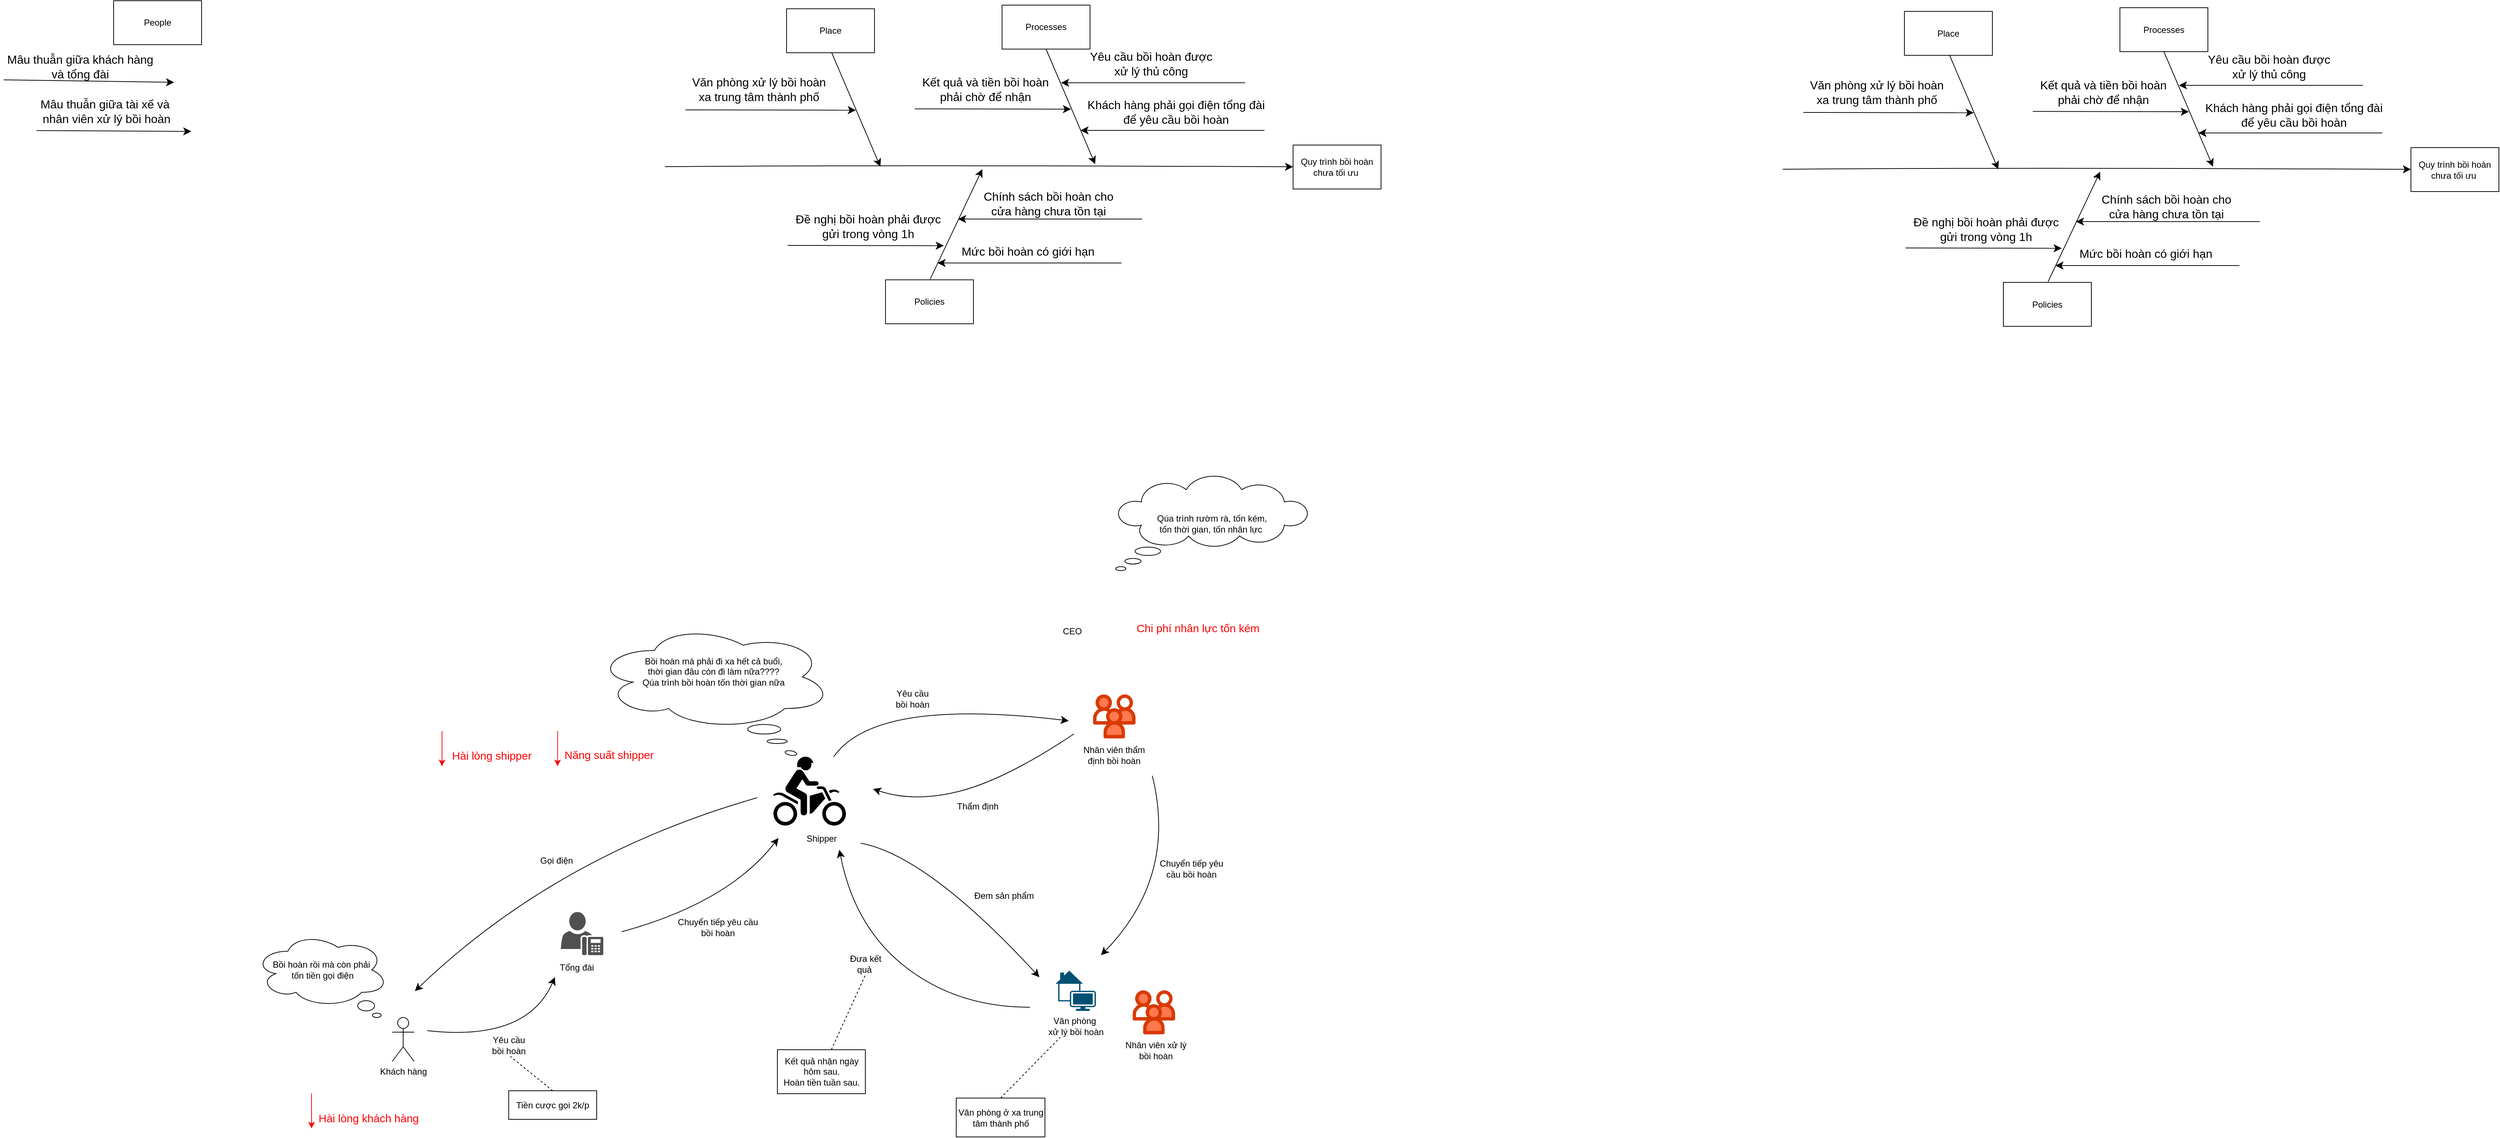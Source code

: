 <mxfile version="26.1.3">
  <diagram name="Page-1" id="skMmWQSyblpexci2RbYU">
    <mxGraphModel dx="3880" dy="1638" grid="0" gridSize="10" guides="1" tooltips="1" connect="1" arrows="1" fold="1" page="0" pageScale="1" pageWidth="850" pageHeight="1100" math="0" shadow="0">
      <root>
        <mxCell id="0" />
        <mxCell id="1" parent="0" />
        <mxCell id="IP3LngXVH1wphO-wjGAb-1" value="Quy trình bồi hoàn chưa tối ưu&amp;nbsp;" style="rounded=0;whiteSpace=wrap;html=1;" parent="1" vertex="1">
          <mxGeometry x="457" y="210" width="120" height="60" as="geometry" />
        </mxCell>
        <mxCell id="IP3LngXVH1wphO-wjGAb-5" value="" style="endArrow=classic;html=1;rounded=0;fontSize=12;startSize=8;endSize=8;curved=1;" parent="1" target="IP3LngXVH1wphO-wjGAb-1" edge="1">
          <mxGeometry width="50" height="50" relative="1" as="geometry">
            <mxPoint x="-400" y="239.528" as="sourcePoint" />
            <mxPoint x="-24" y="104" as="targetPoint" />
            <Array as="points">
              <mxPoint x="-79" y="237" />
            </Array>
          </mxGeometry>
        </mxCell>
        <mxCell id="IP3LngXVH1wphO-wjGAb-7" value="People" style="rounded=0;whiteSpace=wrap;html=1;" parent="1" vertex="1">
          <mxGeometry x="-1152" y="13" width="120" height="60" as="geometry" />
        </mxCell>
        <mxCell id="IP3LngXVH1wphO-wjGAb-8" value="Processes" style="rounded=0;whiteSpace=wrap;html=1;" parent="1" vertex="1">
          <mxGeometry x="60" y="19" width="120" height="60" as="geometry" />
        </mxCell>
        <mxCell id="IP3LngXVH1wphO-wjGAb-10" value="" style="endArrow=classic;html=1;rounded=0;fontSize=12;startSize=8;endSize=8;curved=1;exitX=0.5;exitY=1;exitDx=0;exitDy=0;" parent="1" source="IP3LngXVH1wphO-wjGAb-8" edge="1">
          <mxGeometry width="50" height="50" relative="1" as="geometry">
            <mxPoint x="335" y="122" as="sourcePoint" />
            <mxPoint x="187" y="236" as="targetPoint" />
          </mxGeometry>
        </mxCell>
        <mxCell id="IP3LngXVH1wphO-wjGAb-11" value="" style="endArrow=classic;html=1;rounded=0;fontSize=12;startSize=8;endSize=8;curved=1;" parent="1" edge="1">
          <mxGeometry width="50" height="50" relative="1" as="geometry">
            <mxPoint x="391.5" y="125" as="sourcePoint" />
            <mxPoint x="140.5" y="125" as="targetPoint" />
          </mxGeometry>
        </mxCell>
        <mxCell id="IP3LngXVH1wphO-wjGAb-12" value="Yêu cầu bồi hoàn được&lt;br&gt;xử lý thủ công" style="text;html=1;align=center;verticalAlign=middle;resizable=0;points=[];autosize=1;strokeColor=none;fillColor=none;fontSize=16;" parent="1" vertex="1">
          <mxGeometry x="170.5" y="74" width="185" height="50" as="geometry" />
        </mxCell>
        <mxCell id="IP3LngXVH1wphO-wjGAb-14" value="Mâu thuẫn giữa khách hàng &lt;br&gt;và tổng đài" style="text;html=1;align=center;verticalAlign=middle;resizable=0;points=[];autosize=1;strokeColor=none;fillColor=none;fontSize=16;" parent="1" vertex="1">
          <mxGeometry x="-1307" y="78" width="217" height="50" as="geometry" />
        </mxCell>
        <mxCell id="IP3LngXVH1wphO-wjGAb-15" value="" style="endArrow=classic;html=1;rounded=0;fontSize=12;startSize=8;endSize=8;curved=1;" parent="1" edge="1">
          <mxGeometry width="50" height="50" relative="1" as="geometry">
            <mxPoint x="418" y="190" as="sourcePoint" />
            <mxPoint x="167" y="190" as="targetPoint" />
          </mxGeometry>
        </mxCell>
        <mxCell id="IP3LngXVH1wphO-wjGAb-21" value="" style="endArrow=classic;html=1;rounded=0;fontSize=12;startSize=8;endSize=8;curved=1;" parent="1" edge="1">
          <mxGeometry width="50" height="50" relative="1" as="geometry">
            <mxPoint x="-59" y="160.6" as="sourcePoint" />
            <mxPoint x="154" y="161.01" as="targetPoint" />
          </mxGeometry>
        </mxCell>
        <mxCell id="IP3LngXVH1wphO-wjGAb-22" value="Chính sách bồi hoàn cho&lt;br&gt;cửa hàng chưa tồn tại" style="text;html=1;align=center;verticalAlign=middle;resizable=0;points=[];autosize=1;strokeColor=none;fillColor=none;fontSize=16;" parent="1" vertex="1">
          <mxGeometry x="25" y="265" width="195" height="50" as="geometry" />
        </mxCell>
        <mxCell id="IP3LngXVH1wphO-wjGAb-27" value="Kết quả và tiền bồi hoàn &lt;br&gt;phải&amp;nbsp;chờ để nhận" style="text;html=1;align=center;verticalAlign=middle;resizable=0;points=[];autosize=1;strokeColor=none;fillColor=none;fontSize=16;" parent="1" vertex="1">
          <mxGeometry x="-59" y="109" width="191" height="50" as="geometry" />
        </mxCell>
        <mxCell id="IP3LngXVH1wphO-wjGAb-32" value="Khách hàng phải gọi điện tổng đài&lt;br&gt;để yêu cầu bồi hoàn" style="text;html=1;align=center;verticalAlign=middle;resizable=0;points=[];autosize=1;strokeColor=none;fillColor=none;fontSize=16;" parent="1" vertex="1">
          <mxGeometry x="167" y="140" width="260" height="50" as="geometry" />
        </mxCell>
        <mxCell id="IP3LngXVH1wphO-wjGAb-35" value="" style="endArrow=classic;html=1;rounded=0;fontSize=12;startSize=8;endSize=8;curved=1;" parent="1" edge="1">
          <mxGeometry width="50" height="50" relative="1" as="geometry">
            <mxPoint x="-1302" y="121" as="sourcePoint" />
            <mxPoint x="-1069.5" y="124.41" as="targetPoint" />
          </mxGeometry>
        </mxCell>
        <mxCell id="IP3LngXVH1wphO-wjGAb-36" value="" style="endArrow=classic;html=1;rounded=0;fontSize=12;startSize=8;endSize=8;curved=1;exitX=0.024;exitY=1.025;exitDx=0;exitDy=0;exitPerimeter=0;" parent="1" source="IP3LngXVH1wphO-wjGAb-37" edge="1">
          <mxGeometry width="50" height="50" relative="1" as="geometry">
            <mxPoint x="-1361" y="191" as="sourcePoint" />
            <mxPoint x="-1046" y="191.41" as="targetPoint" />
          </mxGeometry>
        </mxCell>
        <mxCell id="IP3LngXVH1wphO-wjGAb-37" value="Mâu thuẫn giữa tài xế và&amp;nbsp;&lt;br&gt;nhân viên xử lý bồi hoàn" style="text;html=1;align=center;verticalAlign=middle;resizable=0;points=[];autosize=1;strokeColor=none;fillColor=none;fontSize=16;" parent="1" vertex="1">
          <mxGeometry x="-1262" y="139" width="199" height="50" as="geometry" />
        </mxCell>
        <mxCell id="IP3LngXVH1wphO-wjGAb-39" value="Khách hàng" style="shape=umlActor;verticalLabelPosition=bottom;verticalAlign=top;html=1;outlineConnect=0;" parent="1" vertex="1">
          <mxGeometry x="-772" y="1401" width="30" height="60" as="geometry" />
        </mxCell>
        <mxCell id="IP3LngXVH1wphO-wjGAb-44" value="" style="sketch=0;pointerEvents=1;shadow=0;dashed=0;html=1;strokeColor=none;fillColor=#505050;labelPosition=center;verticalLabelPosition=bottom;verticalAlign=top;outlineConnect=0;align=center;shape=mxgraph.office.users.um_enabled_user;" parent="1" vertex="1">
          <mxGeometry x="-542" y="1257" width="58" height="59" as="geometry" />
        </mxCell>
        <mxCell id="IP3LngXVH1wphO-wjGAb-51" value="Tổng đài" style="text;html=1;align=center;verticalAlign=middle;whiteSpace=wrap;rounded=0;" parent="1" vertex="1">
          <mxGeometry x="-550" y="1320" width="60" height="26" as="geometry" />
        </mxCell>
        <mxCell id="IP3LngXVH1wphO-wjGAb-52" value="" style="endArrow=classic;html=1;rounded=0;fontSize=12;startSize=8;endSize=8;curved=1;entryX=0;entryY=1;entryDx=0;entryDy=0;" parent="1" target="IP3LngXVH1wphO-wjGAb-51" edge="1">
          <mxGeometry width="50" height="50" relative="1" as="geometry">
            <mxPoint x="-724" y="1419" as="sourcePoint" />
            <mxPoint x="-631" y="1392" as="targetPoint" />
            <Array as="points">
              <mxPoint x="-588" y="1434" />
            </Array>
          </mxGeometry>
        </mxCell>
        <mxCell id="IP3LngXVH1wphO-wjGAb-53" value="Yêu cầu&amp;nbsp;&lt;br&gt;bồi hoàn&amp;nbsp;" style="text;html=1;align=center;verticalAlign=middle;whiteSpace=wrap;rounded=0;" parent="1" vertex="1">
          <mxGeometry x="-641" y="1424" width="60" height="30" as="geometry" />
        </mxCell>
        <mxCell id="IP3LngXVH1wphO-wjGAb-55" value="" style="shape=mxgraph.signs.sports.dirt_bike;html=1;pointerEvents=1;fillColor=#000000;strokeColor=none;verticalLabelPosition=bottom;verticalAlign=top;align=center;" parent="1" vertex="1">
          <mxGeometry x="-252" y="1045" width="99" height="94" as="geometry" />
        </mxCell>
        <mxCell id="IP3LngXVH1wphO-wjGAb-56" value="Shipper" style="text;html=1;align=center;verticalAlign=middle;whiteSpace=wrap;rounded=0;" parent="1" vertex="1">
          <mxGeometry x="-216.5" y="1142" width="60" height="30" as="geometry" />
        </mxCell>
        <mxCell id="U_PIkrMg_ZQXYNeByQK9-1" value="" style="verticalLabelPosition=bottom;aspect=fixed;html=1;shape=mxgraph.salesforce.employees;" parent="1" vertex="1">
          <mxGeometry x="238" y="1364" width="58.2" height="60" as="geometry" />
        </mxCell>
        <mxCell id="U_PIkrMg_ZQXYNeByQK9-2" value="" style="verticalLabelPosition=bottom;aspect=fixed;html=1;shape=mxgraph.salesforce.employees;" parent="1" vertex="1">
          <mxGeometry x="184" y="960" width="58.2" height="60" as="geometry" />
        </mxCell>
        <mxCell id="U_PIkrMg_ZQXYNeByQK9-3" value="Nhân viên thẩm định bồi hoàn" style="text;html=1;align=center;verticalAlign=middle;whiteSpace=wrap;rounded=0;" parent="1" vertex="1">
          <mxGeometry x="168.1" y="1028" width="90" height="30" as="geometry" />
        </mxCell>
        <mxCell id="U_PIkrMg_ZQXYNeByQK9-6" value="" style="endArrow=classic;html=1;rounded=0;fontSize=12;startSize=8;endSize=8;curved=1;" parent="1" source="IP3LngXVH1wphO-wjGAb-55" edge="1">
          <mxGeometry width="50" height="50" relative="1" as="geometry">
            <mxPoint x="-147" y="1041" as="sourcePoint" />
            <mxPoint x="151" y="996" as="targetPoint" />
            <Array as="points">
              <mxPoint x="-113" y="964" />
            </Array>
          </mxGeometry>
        </mxCell>
        <mxCell id="U_PIkrMg_ZQXYNeByQK9-7" value="Yêu cầu bồi hoàn" style="text;html=1;align=center;verticalAlign=middle;whiteSpace=wrap;rounded=0;" parent="1" vertex="1">
          <mxGeometry x="-92" y="951" width="60" height="30" as="geometry" />
        </mxCell>
        <mxCell id="U_PIkrMg_ZQXYNeByQK9-8" value="" style="endArrow=classic;html=1;rounded=0;fontSize=12;startSize=8;endSize=8;curved=1;" parent="1" edge="1">
          <mxGeometry width="50" height="50" relative="1" as="geometry">
            <mxPoint x="158" y="1014" as="sourcePoint" />
            <mxPoint x="-116" y="1089" as="targetPoint" />
            <Array as="points">
              <mxPoint x="65" y="1076" />
              <mxPoint x="-60" y="1108" />
            </Array>
          </mxGeometry>
        </mxCell>
        <mxCell id="U_PIkrMg_ZQXYNeByQK9-9" value="Thẩm định" style="text;html=1;align=center;verticalAlign=middle;whiteSpace=wrap;rounded=0;" parent="1" vertex="1">
          <mxGeometry x="-3" y="1098" width="60" height="30" as="geometry" />
        </mxCell>
        <mxCell id="U_PIkrMg_ZQXYNeByQK9-10" value="Nhân viên xử lý bồi hoàn" style="text;html=1;align=center;verticalAlign=middle;whiteSpace=wrap;rounded=0;" parent="1" vertex="1">
          <mxGeometry x="219" y="1431" width="102" height="30" as="geometry" />
        </mxCell>
        <mxCell id="U_PIkrMg_ZQXYNeByQK9-17" value="" style="endArrow=classic;html=1;rounded=0;fontSize=12;startSize=8;endSize=8;curved=1;" parent="1" edge="1">
          <mxGeometry width="50" height="50" relative="1" as="geometry">
            <mxPoint x="265" y="1071" as="sourcePoint" />
            <mxPoint x="195" y="1316" as="targetPoint" />
            <Array as="points">
              <mxPoint x="299" y="1209" />
            </Array>
          </mxGeometry>
        </mxCell>
        <mxCell id="U_PIkrMg_ZQXYNeByQK9-19" value="Chuyển tiếp yêu cầu bồi hoàn" style="text;html=1;align=center;verticalAlign=middle;whiteSpace=wrap;rounded=0;" parent="1" vertex="1">
          <mxGeometry x="269" y="1183" width="99" height="30" as="geometry" />
        </mxCell>
        <mxCell id="U_PIkrMg_ZQXYNeByQK9-20" value="" style="endArrow=classic;html=1;rounded=0;fontSize=12;startSize=8;endSize=8;curved=1;" parent="1" edge="1">
          <mxGeometry width="50" height="50" relative="1" as="geometry">
            <mxPoint x="-133" y="1163" as="sourcePoint" />
            <mxPoint x="111" y="1346" as="targetPoint" />
            <Array as="points">
              <mxPoint x="-42" y="1180" />
            </Array>
          </mxGeometry>
        </mxCell>
        <mxCell id="U_PIkrMg_ZQXYNeByQK9-23" value="Đem sản phẩm&amp;nbsp;" style="text;html=1;align=center;verticalAlign=middle;resizable=0;points=[];autosize=1;strokeColor=none;fillColor=none;" parent="1" vertex="1">
          <mxGeometry x="12" y="1222" width="103" height="26" as="geometry" />
        </mxCell>
        <mxCell id="U_PIkrMg_ZQXYNeByQK9-24" value="" style="endArrow=classic;html=1;rounded=0;fontSize=12;startSize=8;endSize=8;curved=1;" parent="1" edge="1">
          <mxGeometry width="50" height="50" relative="1" as="geometry">
            <mxPoint x="98" y="1387" as="sourcePoint" />
            <mxPoint x="-162" y="1172" as="targetPoint" />
            <Array as="points">
              <mxPoint y="1387" />
              <mxPoint x="-141" y="1279" />
            </Array>
          </mxGeometry>
        </mxCell>
        <mxCell id="U_PIkrMg_ZQXYNeByQK9-27" value="Đưa kết quả&amp;nbsp;" style="text;html=1;align=center;verticalAlign=middle;whiteSpace=wrap;rounded=0;" parent="1" vertex="1">
          <mxGeometry x="-156.5" y="1313" width="60" height="30" as="geometry" />
        </mxCell>
        <mxCell id="U_PIkrMg_ZQXYNeByQK9-28" value="" style="endArrow=classic;html=1;rounded=0;fontSize=12;startSize=8;endSize=8;curved=1;entryX=0.5;entryY=1;entryDx=0;entryDy=0;" parent="1" edge="1">
          <mxGeometry width="50" height="50" relative="1" as="geometry">
            <mxPoint x="-459" y="1284" as="sourcePoint" />
            <mxPoint x="-245" y="1156" as="targetPoint" />
            <Array as="points">
              <mxPoint x="-313" y="1244" />
            </Array>
          </mxGeometry>
        </mxCell>
        <mxCell id="U_PIkrMg_ZQXYNeByQK9-32" value="Chuyển tiếp yêu cầu &lt;br&gt;bồi hoàn" style="text;html=1;align=center;verticalAlign=middle;resizable=0;points=[];autosize=1;strokeColor=none;fillColor=none;" parent="1" vertex="1">
          <mxGeometry x="-392" y="1257" width="127" height="41" as="geometry" />
        </mxCell>
        <mxCell id="U_PIkrMg_ZQXYNeByQK9-33" value="" style="endArrow=classic;html=1;rounded=0;fontSize=12;startSize=8;endSize=8;curved=1;" parent="1" edge="1">
          <mxGeometry width="50" height="50" relative="1" as="geometry">
            <mxPoint x="-274" y="1101" as="sourcePoint" />
            <mxPoint x="-741" y="1365" as="targetPoint" />
            <Array as="points">
              <mxPoint x="-547" y="1179" />
            </Array>
          </mxGeometry>
        </mxCell>
        <mxCell id="U_PIkrMg_ZQXYNeByQK9-34" value="Gọi điện&amp;nbsp;" style="text;html=1;align=center;verticalAlign=middle;whiteSpace=wrap;rounded=0;" parent="1" vertex="1">
          <mxGeometry x="-576" y="1172" width="60" height="30" as="geometry" />
        </mxCell>
        <mxCell id="U_PIkrMg_ZQXYNeByQK9-38" value="Bồi hoàn rồi mà còn phải&lt;br&gt;&amp;nbsp;tốn tiền gọi điện" style="ellipse;shape=cloud;whiteSpace=wrap;html=1;" parent="1" vertex="1">
          <mxGeometry x="-960" y="1285" width="183" height="102" as="geometry" />
        </mxCell>
        <mxCell id="U_PIkrMg_ZQXYNeByQK9-40" value="" style="ellipse;whiteSpace=wrap;html=1;" parent="1" vertex="1">
          <mxGeometry x="-819" y="1378" width="23" height="14" as="geometry" />
        </mxCell>
        <mxCell id="U_PIkrMg_ZQXYNeByQK9-41" value="" style="ellipse;whiteSpace=wrap;html=1;" parent="1" vertex="1">
          <mxGeometry x="-799" y="1395" width="12" height="6" as="geometry" />
        </mxCell>
        <mxCell id="U_PIkrMg_ZQXYNeByQK9-43" value="" style="points=[[0.115,0.05,0],[0.335,0,0],[0.98,0.52,0],[1,0.71,0],[0.68,1,0],[0.065,0.76,0],[0,0.33,0],[0.68,0.33,0]];verticalLabelPosition=bottom;sketch=0;html=1;verticalAlign=top;aspect=fixed;align=center;pointerEvents=1;shape=mxgraph.cisco19.home_office;fillColor=#005073;strokeColor=none;" parent="1" vertex="1">
          <mxGeometry x="133" y="1337" width="55" height="55" as="geometry" />
        </mxCell>
        <mxCell id="U_PIkrMg_ZQXYNeByQK9-45" value="Văn phòng&amp;nbsp;&lt;br&gt;xử lý bồi hoàn" style="text;html=1;align=center;verticalAlign=middle;whiteSpace=wrap;rounded=0;" parent="1" vertex="1">
          <mxGeometry x="118.5" y="1398" width="84" height="30" as="geometry" />
        </mxCell>
        <mxCell id="U_PIkrMg_ZQXYNeByQK9-46" value="Văn phòng ở xa trung tâm thành phố" style="rounded=0;whiteSpace=wrap;html=1;" parent="1" vertex="1">
          <mxGeometry x="-2.5" y="1511" width="121" height="53" as="geometry" />
        </mxCell>
        <mxCell id="U_PIkrMg_ZQXYNeByQK9-47" value="" style="endArrow=none;dashed=1;html=1;rounded=0;entryX=0.25;entryY=1;entryDx=0;entryDy=0;exitX=0.5;exitY=0;exitDx=0;exitDy=0;" parent="1" source="U_PIkrMg_ZQXYNeByQK9-46" target="U_PIkrMg_ZQXYNeByQK9-45" edge="1">
          <mxGeometry width="50" height="50" relative="1" as="geometry">
            <mxPoint x="180" y="1590" as="sourcePoint" />
            <mxPoint x="230" y="1540" as="targetPoint" />
          </mxGeometry>
        </mxCell>
        <mxCell id="U_PIkrMg_ZQXYNeByQK9-48" value="Tiền cược gọi 2k/p" style="rounded=0;whiteSpace=wrap;html=1;" parent="1" vertex="1">
          <mxGeometry x="-613" y="1501" width="120" height="39" as="geometry" />
        </mxCell>
        <mxCell id="U_PIkrMg_ZQXYNeByQK9-49" value="" style="endArrow=none;dashed=1;html=1;rounded=0;entryX=0.5;entryY=1;entryDx=0;entryDy=0;exitX=0.5;exitY=0;exitDx=0;exitDy=0;" parent="1" source="U_PIkrMg_ZQXYNeByQK9-48" target="IP3LngXVH1wphO-wjGAb-53" edge="1">
          <mxGeometry width="50" height="50" relative="1" as="geometry">
            <mxPoint x="-453" y="1487" as="sourcePoint" />
            <mxPoint x="-403" y="1437" as="targetPoint" />
          </mxGeometry>
        </mxCell>
        <mxCell id="U_PIkrMg_ZQXYNeByQK9-50" value="Bồi hoàn mà phải đi xa hết cả buổi, &lt;br&gt;thời gian đâu còn đi làm nữa????&lt;br&gt;Qúa trình bồi hoàn tốn thời gian nữa&lt;br&gt;&lt;div&gt;&lt;br&gt;&lt;/div&gt;" style="ellipse;shape=cloud;whiteSpace=wrap;html=1;" parent="1" vertex="1">
          <mxGeometry x="-495" y="864" width="323" height="144" as="geometry" />
        </mxCell>
        <mxCell id="U_PIkrMg_ZQXYNeByQK9-51" value="" style="ellipse;whiteSpace=wrap;html=1;" parent="1" vertex="1">
          <mxGeometry x="-287" y="1001" width="45" height="13" as="geometry" />
        </mxCell>
        <mxCell id="U_PIkrMg_ZQXYNeByQK9-52" value="" style="ellipse;whiteSpace=wrap;html=1;" parent="1" vertex="1">
          <mxGeometry x="-260.5" y="1021" width="27.5" height="6" as="geometry" />
        </mxCell>
        <mxCell id="U_PIkrMg_ZQXYNeByQK9-53" value="" style="ellipse;whiteSpace=wrap;html=1;rotation=10;" parent="1" vertex="1">
          <mxGeometry x="-236" y="1037" width="16" height="6" as="geometry" />
        </mxCell>
        <mxCell id="U_PIkrMg_ZQXYNeByQK9-54" value="" style="shape=image;html=1;verticalAlign=top;verticalLabelPosition=bottom;labelBackgroundColor=#ffffff;imageAspect=0;aspect=fixed;image=https://cdn4.iconfinder.com/data/icons/ionicons/512/icon-eye-128.png" parent="1" vertex="1">
          <mxGeometry x="98" y="754" width="128" height="128" as="geometry" />
        </mxCell>
        <mxCell id="U_PIkrMg_ZQXYNeByQK9-56" value="Kết quả nhận ngày hôm sau.&lt;br&gt;Hoàn tiền tuần sau." style="rounded=0;whiteSpace=wrap;html=1;" parent="1" vertex="1">
          <mxGeometry x="-246.5" y="1445" width="120" height="60" as="geometry" />
        </mxCell>
        <mxCell id="U_PIkrMg_ZQXYNeByQK9-57" value="" style="endArrow=none;dashed=1;html=1;rounded=0;entryX=0.5;entryY=1;entryDx=0;entryDy=0;" parent="1" source="U_PIkrMg_ZQXYNeByQK9-56" target="U_PIkrMg_ZQXYNeByQK9-27" edge="1">
          <mxGeometry width="50" height="50" relative="1" as="geometry">
            <mxPoint x="-156" y="1262" as="sourcePoint" />
            <mxPoint x="-106" y="1212" as="targetPoint" />
          </mxGeometry>
        </mxCell>
        <mxCell id="U_PIkrMg_ZQXYNeByQK9-58" value="CEO" style="text;html=1;align=center;verticalAlign=middle;whiteSpace=wrap;rounded=0;" parent="1" vertex="1">
          <mxGeometry x="126" y="859" width="60" height="30" as="geometry" />
        </mxCell>
        <mxCell id="U_PIkrMg_ZQXYNeByQK9-59" value="Qúa trình rườm rà, tốn kém, &lt;br&gt;tốn thời gian, tốn nhân lực&amp;nbsp;" style="whiteSpace=wrap;html=1;shape=mxgraph.basic.cloud_callout" parent="1" vertex="1">
          <mxGeometry x="215" y="662" width="263" height="129" as="geometry" />
        </mxCell>
        <mxCell id="U_PIkrMg_ZQXYNeByQK9-60" value="&lt;span style=&quot;background-color: light-dark(#ffffff, var(--ge-dark-color, #121212));&quot;&gt;&lt;font style=&quot;color: rgb(255, 0, 0); font-size: 15px;&quot;&gt;Hài lòng khách hàng&lt;/font&gt;&lt;/span&gt;" style="text;html=1;align=center;verticalAlign=middle;whiteSpace=wrap;rounded=0;" parent="1" vertex="1">
          <mxGeometry x="-878" y="1522.5" width="148" height="31.5" as="geometry" />
        </mxCell>
        <mxCell id="U_PIkrMg_ZQXYNeByQK9-61" value="" style="endArrow=classic;html=1;rounded=0;strokeColor=#FF0000;" parent="1" edge="1">
          <mxGeometry width="50" height="50" relative="1" as="geometry">
            <mxPoint x="-882" y="1504.5" as="sourcePoint" />
            <mxPoint x="-882" y="1552.5" as="targetPoint" />
          </mxGeometry>
        </mxCell>
        <mxCell id="U_PIkrMg_ZQXYNeByQK9-62" value="&lt;span style=&quot;background-color: light-dark(#ffffff, var(--ge-dark-color, #121212));&quot;&gt;&lt;font style=&quot;color: rgb(255, 0, 0); font-size: 15px;&quot;&gt;Năng suất shipper&lt;/font&gt;&lt;/span&gt;" style="text;html=1;align=center;verticalAlign=middle;whiteSpace=wrap;rounded=0;" parent="1" vertex="1">
          <mxGeometry x="-550" y="1026.5" width="148" height="31.5" as="geometry" />
        </mxCell>
        <mxCell id="U_PIkrMg_ZQXYNeByQK9-63" value="&lt;span style=&quot;background-color: light-dark(#ffffff, var(--ge-dark-color, #121212));&quot;&gt;&lt;font style=&quot;color: rgb(255, 0, 0); font-size: 15px;&quot;&gt;Hài lòng shipper&lt;/font&gt;&lt;/span&gt;" style="text;html=1;align=center;verticalAlign=middle;whiteSpace=wrap;rounded=0;" parent="1" vertex="1">
          <mxGeometry x="-710" y="1027.25" width="148" height="31.5" as="geometry" />
        </mxCell>
        <mxCell id="U_PIkrMg_ZQXYNeByQK9-67" value="" style="endArrow=classic;html=1;rounded=0;strokeColor=#FF0000;" parent="1" edge="1">
          <mxGeometry width="50" height="50" relative="1" as="geometry">
            <mxPoint x="-546.36" y="1010" as="sourcePoint" />
            <mxPoint x="-546.36" y="1058" as="targetPoint" />
          </mxGeometry>
        </mxCell>
        <mxCell id="U_PIkrMg_ZQXYNeByQK9-68" value="" style="endArrow=classic;html=1;rounded=0;strokeColor=#FF0000;" parent="1" edge="1">
          <mxGeometry width="50" height="50" relative="1" as="geometry">
            <mxPoint x="-704" y="1010" as="sourcePoint" />
            <mxPoint x="-704" y="1058" as="targetPoint" />
          </mxGeometry>
        </mxCell>
        <mxCell id="U_PIkrMg_ZQXYNeByQK9-69" value="&lt;span style=&quot;background-color: light-dark(#ffffff, var(--ge-dark-color, #121212));&quot;&gt;&lt;font style=&quot;color: rgb(255, 0, 0); font-size: 15px;&quot;&gt;Chi phí nhân lực tốn kém&lt;/font&gt;&lt;/span&gt;" style="text;html=1;align=center;verticalAlign=middle;whiteSpace=wrap;rounded=0;" parent="1" vertex="1">
          <mxGeometry x="238" y="853" width="179" height="31.5" as="geometry" />
        </mxCell>
        <mxCell id="-tskYSFvkNlBVMREnxVG-7" value="" style="endArrow=classic;html=1;rounded=0;fontSize=12;startSize=8;endSize=8;curved=1;exitX=0.5;exitY=1;exitDx=0;exitDy=0;" edge="1" parent="1">
          <mxGeometry width="50" height="50" relative="1" as="geometry">
            <mxPoint x="-173" y="82.5" as="sourcePoint" />
            <mxPoint x="-106" y="239.5" as="targetPoint" />
          </mxGeometry>
        </mxCell>
        <mxCell id="-tskYSFvkNlBVMREnxVG-9" value="Place" style="rounded=0;whiteSpace=wrap;html=1;" vertex="1" parent="1">
          <mxGeometry x="-234" y="24" width="120" height="60" as="geometry" />
        </mxCell>
        <mxCell id="-tskYSFvkNlBVMREnxVG-11" value="Policies" style="rounded=0;whiteSpace=wrap;html=1;" vertex="1" parent="1">
          <mxGeometry x="-99" y="394" width="120" height="60" as="geometry" />
        </mxCell>
        <mxCell id="-tskYSFvkNlBVMREnxVG-12" value="" style="endArrow=classic;html=1;rounded=0;fontSize=12;startSize=8;endSize=8;curved=1;" edge="1" parent="1">
          <mxGeometry width="50" height="50" relative="1" as="geometry">
            <mxPoint x="251" y="311.0" as="sourcePoint" />
            <mxPoint y="311.0" as="targetPoint" />
          </mxGeometry>
        </mxCell>
        <mxCell id="-tskYSFvkNlBVMREnxVG-13" value="" style="endArrow=classic;html=1;rounded=0;fontSize=12;startSize=8;endSize=8;curved=1;" edge="1" parent="1">
          <mxGeometry width="50" height="50" relative="1" as="geometry">
            <mxPoint x="223" y="371" as="sourcePoint" />
            <mxPoint x="-28" y="371" as="targetPoint" />
          </mxGeometry>
        </mxCell>
        <mxCell id="-tskYSFvkNlBVMREnxVG-14" value="Mức bồi hoàn có giới hạn" style="text;html=1;align=center;verticalAlign=middle;resizable=0;points=[];autosize=1;strokeColor=none;fillColor=none;fontSize=16;" vertex="1" parent="1">
          <mxGeometry x="-5" y="339" width="199" height="31" as="geometry" />
        </mxCell>
        <mxCell id="-tskYSFvkNlBVMREnxVG-15" value="Đề nghị bồi hoàn phải được&lt;br&gt;gửi trong vòng 1h" style="text;html=1;align=center;verticalAlign=middle;resizable=0;points=[];autosize=1;strokeColor=none;fillColor=none;fontSize=16;" vertex="1" parent="1">
          <mxGeometry x="-231" y="296" width="216" height="50" as="geometry" />
        </mxCell>
        <mxCell id="-tskYSFvkNlBVMREnxVG-16" value="" style="endArrow=classic;html=1;rounded=0;fontSize=12;startSize=8;endSize=8;curved=1;" edge="1" parent="1">
          <mxGeometry width="50" height="50" relative="1" as="geometry">
            <mxPoint x="-232.5" y="347" as="sourcePoint" />
            <mxPoint x="-19.5" y="347.41" as="targetPoint" />
          </mxGeometry>
        </mxCell>
        <mxCell id="-tskYSFvkNlBVMREnxVG-18" value="" style="endArrow=classic;html=1;rounded=0;fontSize=12;startSize=8;endSize=8;curved=1;exitX=0.5;exitY=0;exitDx=0;exitDy=0;" edge="1" parent="1">
          <mxGeometry width="50" height="50" relative="1" as="geometry">
            <mxPoint x="-38" y="393" as="sourcePoint" />
            <mxPoint x="33" y="243" as="targetPoint" />
          </mxGeometry>
        </mxCell>
        <mxCell id="-tskYSFvkNlBVMREnxVG-24" value="" style="endArrow=classic;html=1;rounded=0;fontSize=12;startSize=8;endSize=8;curved=1;" edge="1" parent="1">
          <mxGeometry width="50" height="50" relative="1" as="geometry">
            <mxPoint x="-372" y="162" as="sourcePoint" />
            <mxPoint x="-139.5" y="162.41" as="targetPoint" />
          </mxGeometry>
        </mxCell>
        <mxCell id="-tskYSFvkNlBVMREnxVG-25" value="Văn phòng xử lý bồi hoàn&lt;br&gt;xa trung tâm thành phố" style="text;html=1;align=center;verticalAlign=middle;resizable=0;points=[];autosize=1;strokeColor=none;fillColor=none;fontSize=16;" vertex="1" parent="1">
          <mxGeometry x="-372" y="109" width="200" height="50" as="geometry" />
        </mxCell>
        <mxCell id="-tskYSFvkNlBVMREnxVG-27" value="Quy trình bồi hoàn chưa tối ưu&amp;nbsp;" style="rounded=0;whiteSpace=wrap;html=1;" vertex="1" parent="1">
          <mxGeometry x="1982" y="213.5" width="120" height="60" as="geometry" />
        </mxCell>
        <mxCell id="-tskYSFvkNlBVMREnxVG-28" value="" style="endArrow=classic;html=1;rounded=0;fontSize=12;startSize=8;endSize=8;curved=1;" edge="1" parent="1" target="-tskYSFvkNlBVMREnxVG-27">
          <mxGeometry width="50" height="50" relative="1" as="geometry">
            <mxPoint x="1125" y="243.028" as="sourcePoint" />
            <mxPoint x="1501" y="107.5" as="targetPoint" />
            <Array as="points">
              <mxPoint x="1446" y="240.5" />
            </Array>
          </mxGeometry>
        </mxCell>
        <mxCell id="-tskYSFvkNlBVMREnxVG-29" value="Processes" style="rounded=0;whiteSpace=wrap;html=1;" vertex="1" parent="1">
          <mxGeometry x="1585" y="22.5" width="120" height="60" as="geometry" />
        </mxCell>
        <mxCell id="-tskYSFvkNlBVMREnxVG-30" value="" style="endArrow=classic;html=1;rounded=0;fontSize=12;startSize=8;endSize=8;curved=1;exitX=0.5;exitY=1;exitDx=0;exitDy=0;" edge="1" parent="1" source="-tskYSFvkNlBVMREnxVG-29">
          <mxGeometry width="50" height="50" relative="1" as="geometry">
            <mxPoint x="1860" y="125.5" as="sourcePoint" />
            <mxPoint x="1712" y="239.5" as="targetPoint" />
          </mxGeometry>
        </mxCell>
        <mxCell id="-tskYSFvkNlBVMREnxVG-31" value="" style="endArrow=classic;html=1;rounded=0;fontSize=12;startSize=8;endSize=8;curved=1;" edge="1" parent="1">
          <mxGeometry width="50" height="50" relative="1" as="geometry">
            <mxPoint x="1916.5" y="128.5" as="sourcePoint" />
            <mxPoint x="1665.5" y="128.5" as="targetPoint" />
          </mxGeometry>
        </mxCell>
        <mxCell id="-tskYSFvkNlBVMREnxVG-32" value="Yêu cầu bồi hoàn được&lt;br&gt;xử lý thủ công" style="text;html=1;align=center;verticalAlign=middle;resizable=0;points=[];autosize=1;strokeColor=none;fillColor=none;fontSize=16;" vertex="1" parent="1">
          <mxGeometry x="1695.5" y="77.5" width="185" height="50" as="geometry" />
        </mxCell>
        <mxCell id="-tskYSFvkNlBVMREnxVG-33" value="" style="endArrow=classic;html=1;rounded=0;fontSize=12;startSize=8;endSize=8;curved=1;" edge="1" parent="1">
          <mxGeometry width="50" height="50" relative="1" as="geometry">
            <mxPoint x="1943" y="193.5" as="sourcePoint" />
            <mxPoint x="1692" y="193.5" as="targetPoint" />
          </mxGeometry>
        </mxCell>
        <mxCell id="-tskYSFvkNlBVMREnxVG-34" value="" style="endArrow=classic;html=1;rounded=0;fontSize=12;startSize=8;endSize=8;curved=1;" edge="1" parent="1">
          <mxGeometry width="50" height="50" relative="1" as="geometry">
            <mxPoint x="1466" y="164.1" as="sourcePoint" />
            <mxPoint x="1679" y="164.51" as="targetPoint" />
          </mxGeometry>
        </mxCell>
        <mxCell id="-tskYSFvkNlBVMREnxVG-35" value="Chính sách bồi hoàn cho&lt;br&gt;cửa hàng chưa tồn tại" style="text;html=1;align=center;verticalAlign=middle;resizable=0;points=[];autosize=1;strokeColor=none;fillColor=none;fontSize=16;" vertex="1" parent="1">
          <mxGeometry x="1550" y="268.5" width="195" height="50" as="geometry" />
        </mxCell>
        <mxCell id="-tskYSFvkNlBVMREnxVG-36" value="Kết quả và tiền bồi hoàn &lt;br&gt;phải&amp;nbsp;chờ để nhận" style="text;html=1;align=center;verticalAlign=middle;resizable=0;points=[];autosize=1;strokeColor=none;fillColor=none;fontSize=16;" vertex="1" parent="1">
          <mxGeometry x="1466" y="112.5" width="191" height="50" as="geometry" />
        </mxCell>
        <mxCell id="-tskYSFvkNlBVMREnxVG-37" value="Khách hàng phải gọi điện tổng đài&lt;br&gt;để yêu cầu bồi hoàn" style="text;html=1;align=center;verticalAlign=middle;resizable=0;points=[];autosize=1;strokeColor=none;fillColor=none;fontSize=16;" vertex="1" parent="1">
          <mxGeometry x="1692" y="143.5" width="260" height="50" as="geometry" />
        </mxCell>
        <mxCell id="-tskYSFvkNlBVMREnxVG-38" value="" style="endArrow=classic;html=1;rounded=0;fontSize=12;startSize=8;endSize=8;curved=1;exitX=0.5;exitY=1;exitDx=0;exitDy=0;" edge="1" parent="1">
          <mxGeometry width="50" height="50" relative="1" as="geometry">
            <mxPoint x="1352" y="86" as="sourcePoint" />
            <mxPoint x="1419" y="243" as="targetPoint" />
          </mxGeometry>
        </mxCell>
        <mxCell id="-tskYSFvkNlBVMREnxVG-39" value="Place" style="rounded=0;whiteSpace=wrap;html=1;" vertex="1" parent="1">
          <mxGeometry x="1291" y="27.5" width="120" height="60" as="geometry" />
        </mxCell>
        <mxCell id="-tskYSFvkNlBVMREnxVG-40" value="Policies" style="rounded=0;whiteSpace=wrap;html=1;" vertex="1" parent="1">
          <mxGeometry x="1426" y="397.5" width="120" height="60" as="geometry" />
        </mxCell>
        <mxCell id="-tskYSFvkNlBVMREnxVG-41" value="" style="endArrow=classic;html=1;rounded=0;fontSize=12;startSize=8;endSize=8;curved=1;" edge="1" parent="1">
          <mxGeometry width="50" height="50" relative="1" as="geometry">
            <mxPoint x="1776" y="314.5" as="sourcePoint" />
            <mxPoint x="1525" y="314.5" as="targetPoint" />
          </mxGeometry>
        </mxCell>
        <mxCell id="-tskYSFvkNlBVMREnxVG-42" value="" style="endArrow=classic;html=1;rounded=0;fontSize=12;startSize=8;endSize=8;curved=1;" edge="1" parent="1">
          <mxGeometry width="50" height="50" relative="1" as="geometry">
            <mxPoint x="1748" y="374.5" as="sourcePoint" />
            <mxPoint x="1497" y="374.5" as="targetPoint" />
          </mxGeometry>
        </mxCell>
        <mxCell id="-tskYSFvkNlBVMREnxVG-43" value="Mức bồi hoàn có giới hạn" style="text;html=1;align=center;verticalAlign=middle;resizable=0;points=[];autosize=1;strokeColor=none;fillColor=none;fontSize=16;" vertex="1" parent="1">
          <mxGeometry x="1520" y="342.5" width="199" height="31" as="geometry" />
        </mxCell>
        <mxCell id="-tskYSFvkNlBVMREnxVG-44" value="Đề nghị bồi hoàn phải được&lt;br&gt;gửi trong vòng 1h" style="text;html=1;align=center;verticalAlign=middle;resizable=0;points=[];autosize=1;strokeColor=none;fillColor=none;fontSize=16;" vertex="1" parent="1">
          <mxGeometry x="1294" y="299.5" width="216" height="50" as="geometry" />
        </mxCell>
        <mxCell id="-tskYSFvkNlBVMREnxVG-45" value="" style="endArrow=classic;html=1;rounded=0;fontSize=12;startSize=8;endSize=8;curved=1;" edge="1" parent="1">
          <mxGeometry width="50" height="50" relative="1" as="geometry">
            <mxPoint x="1292.5" y="350.5" as="sourcePoint" />
            <mxPoint x="1505.5" y="350.91" as="targetPoint" />
          </mxGeometry>
        </mxCell>
        <mxCell id="-tskYSFvkNlBVMREnxVG-46" value="" style="endArrow=classic;html=1;rounded=0;fontSize=12;startSize=8;endSize=8;curved=1;exitX=0.5;exitY=0;exitDx=0;exitDy=0;" edge="1" parent="1">
          <mxGeometry width="50" height="50" relative="1" as="geometry">
            <mxPoint x="1487" y="396.5" as="sourcePoint" />
            <mxPoint x="1558" y="246.5" as="targetPoint" />
          </mxGeometry>
        </mxCell>
        <mxCell id="-tskYSFvkNlBVMREnxVG-47" value="" style="endArrow=classic;html=1;rounded=0;fontSize=12;startSize=8;endSize=8;curved=1;" edge="1" parent="1">
          <mxGeometry width="50" height="50" relative="1" as="geometry">
            <mxPoint x="1153" y="165.5" as="sourcePoint" />
            <mxPoint x="1385.5" y="165.91" as="targetPoint" />
          </mxGeometry>
        </mxCell>
        <mxCell id="-tskYSFvkNlBVMREnxVG-48" value="Văn phòng xử lý bồi hoàn&lt;br&gt;xa trung tâm thành phố" style="text;html=1;align=center;verticalAlign=middle;resizable=0;points=[];autosize=1;strokeColor=none;fillColor=none;fontSize=16;" vertex="1" parent="1">
          <mxGeometry x="1153" y="112.5" width="200" height="50" as="geometry" />
        </mxCell>
      </root>
    </mxGraphModel>
  </diagram>
</mxfile>
